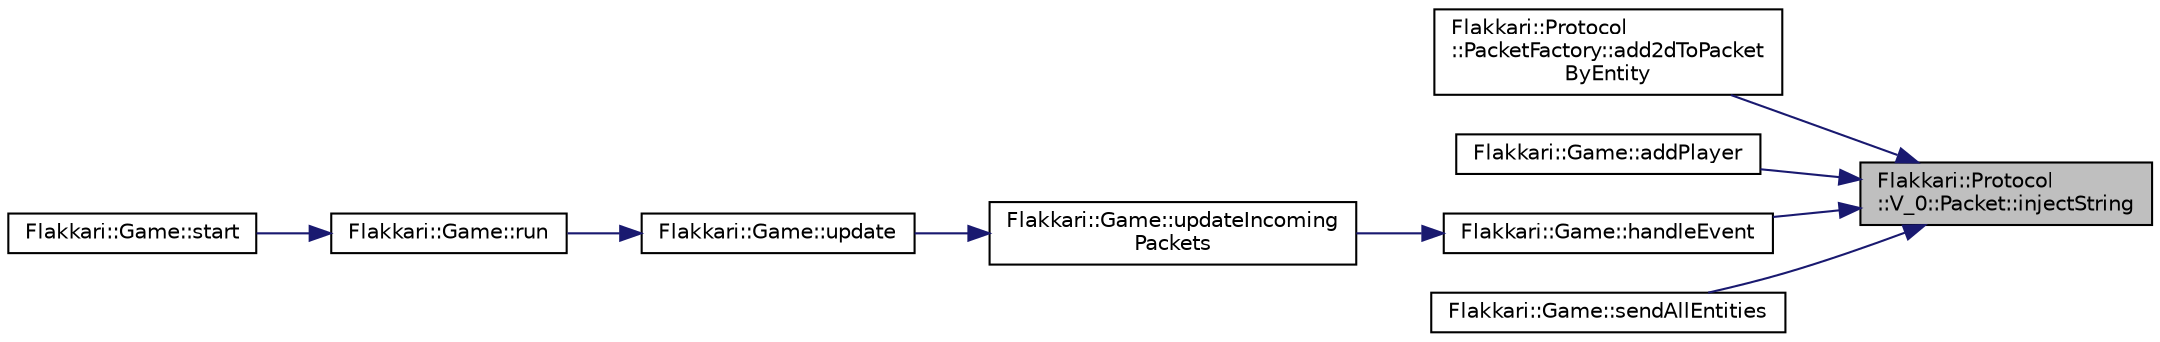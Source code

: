 digraph "Flakkari::Protocol::V_0::Packet::injectString"
{
 // LATEX_PDF_SIZE
  edge [fontname="Helvetica",fontsize="10",labelfontname="Helvetica",labelfontsize="10"];
  node [fontname="Helvetica",fontsize="10",shape=record];
  rankdir="RL";
  Node1 [label="Flakkari::Protocol\l::V_0::Packet::injectString",height=0.2,width=0.4,color="black", fillcolor="grey75", style="filled", fontcolor="black",tooltip="Inject a string into the packet."];
  Node1 -> Node2 [dir="back",color="midnightblue",fontsize="10",style="solid",fontname="Helvetica"];
  Node2 [label="Flakkari::Protocol\l::PacketFactory::add2dToPacket\lByEntity",height=0.2,width=0.4,color="black", fillcolor="white", style="filled",URL="$d7/d06/classFlakkari_1_1Protocol_1_1PacketFactory.html#aa31054ac0397e1a5cc48aa0575a5829b",tooltip="Add all the 2D components of an entity to a packet."];
  Node1 -> Node3 [dir="back",color="midnightblue",fontsize="10",style="solid",fontname="Helvetica"];
  Node3 [label="Flakkari::Game::addPlayer",height=0.2,width=0.4,color="black", fillcolor="white", style="filled",URL="$dd/ddd/classFlakkari_1_1Game.html#af6c26cbc78463602195197dc3709ce08",tooltip="Add a player to the game instance."];
  Node1 -> Node4 [dir="back",color="midnightblue",fontsize="10",style="solid",fontname="Helvetica"];
  Node4 [label="Flakkari::Game::handleEvent",height=0.2,width=0.4,color="black", fillcolor="white", style="filled",URL="$dd/ddd/classFlakkari_1_1Game.html#ab9a93d80ef12ab3b1af69201cce681d0",tooltip="Handle an event from a player."];
  Node4 -> Node5 [dir="back",color="midnightblue",fontsize="10",style="solid",fontname="Helvetica"];
  Node5 [label="Flakkari::Game::updateIncoming\lPackets",height=0.2,width=0.4,color="black", fillcolor="white", style="filled",URL="$dd/ddd/classFlakkari_1_1Game.html#a53f86f8b71e686405dfa5be3b6ee67bf",tooltip="Empty the incoming packets of the players and update the game with the new packets."];
  Node5 -> Node6 [dir="back",color="midnightblue",fontsize="10",style="solid",fontname="Helvetica"];
  Node6 [label="Flakkari::Game::update",height=0.2,width=0.4,color="black", fillcolor="white", style="filled",URL="$dd/ddd/classFlakkari_1_1Game.html#aa3fb1b7dc6a9c7e9177242a37bf3339f",tooltip="Update the game. This function is called every frame."];
  Node6 -> Node7 [dir="back",color="midnightblue",fontsize="10",style="solid",fontname="Helvetica"];
  Node7 [label="Flakkari::Game::run",height=0.2,width=0.4,color="black", fillcolor="white", style="filled",URL="$dd/ddd/classFlakkari_1_1Game.html#a9372052fa595db8fe17f12e71dcee676",tooltip="Run the game. This function is called when the game is started. It will run the game loop."];
  Node7 -> Node8 [dir="back",color="midnightblue",fontsize="10",style="solid",fontname="Helvetica"];
  Node8 [label="Flakkari::Game::start",height=0.2,width=0.4,color="black", fillcolor="white", style="filled",URL="$dd/ddd/classFlakkari_1_1Game.html#af4062192215ec0e249ad0929e17ac4e0",tooltip="Start the game. This function is called when the game is launched. It will start the game loop."];
  Node1 -> Node9 [dir="back",color="midnightblue",fontsize="10",style="solid",fontname="Helvetica"];
  Node9 [label="Flakkari::Game::sendAllEntities",height=0.2,width=0.4,color="black", fillcolor="white", style="filled",URL="$dd/ddd/classFlakkari_1_1Game.html#aaad0a70892d4039c74530326fe398d96",tooltip=" "];
}
